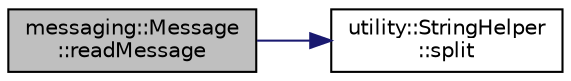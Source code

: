 digraph "messaging::Message::readMessage"
{
 // LATEX_PDF_SIZE
  edge [fontname="Helvetica",fontsize="10",labelfontname="Helvetica",labelfontsize="10"];
  node [fontname="Helvetica",fontsize="10",shape=record];
  rankdir="LR";
  Node1 [label="messaging::Message\l::readMessage",height=0.2,width=0.4,color="black", fillcolor="grey75", style="filled", fontcolor="black",tooltip=" "];
  Node1 -> Node2 [color="midnightblue",fontsize="10",style="solid",fontname="Helvetica"];
  Node2 [label="utility::StringHelper\l::split",height=0.2,width=0.4,color="black", fillcolor="white", style="filled",URL="$classutility_1_1_string_helper.html#a5ac7b1add07aa2f5022ebc2759b7dd4b",tooltip=" "];
}
